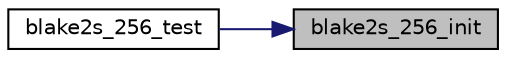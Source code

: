 digraph "blake2s_256_init"
{
 // LATEX_PDF_SIZE
  edge [fontname="Helvetica",fontsize="10",labelfontname="Helvetica",labelfontsize="10"];
  node [fontname="Helvetica",fontsize="10",shape=record];
  rankdir="RL";
  Node100 [label="blake2s_256_init",height=0.2,width=0.4,color="black", fillcolor="grey75", style="filled", fontcolor="black",tooltip="Initialize the hash state."];
  Node100 -> Node101 [dir="back",color="midnightblue",fontsize="10",style="solid",fontname="Helvetica"];
  Node101 [label="blake2s_256_test",height=0.2,width=0.4,color="black", fillcolor="white", style="filled",URL="$blake2s_8c.html#a89560ab6554753baea0950372744f02e",tooltip="Self-test the hash."];
}
